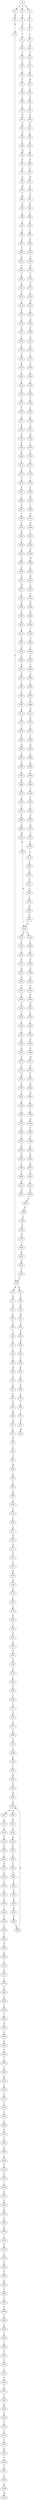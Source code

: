 strict digraph  {
	S0 -> S1 [ label = K ];
	S0 -> S2 [ label = S ];
	S0 -> S3 [ label = G ];
	S1 -> S4 [ label = D ];
	S2 -> S5 [ label = S ];
	S3 -> S6 [ label = I ];
	S4 -> S7 [ label = E ];
	S5 -> S8 [ label = G ];
	S6 -> S9 [ label = E ];
	S7 -> S10 [ label = P ];
	S8 -> S11 [ label = V ];
	S9 -> S12 [ label = L ];
	S10 -> S13 [ label = K ];
	S10 -> S14 [ label = Q ];
	S11 -> S15 [ label = V ];
	S12 -> S16 [ label = G ];
	S13 -> S17 [ label = N ];
	S14 -> S18 [ label = V ];
	S15 -> S19 [ label = V ];
	S16 -> S20 [ label = Y ];
	S17 -> S21 [ label = F ];
	S18 -> S22 [ label = D ];
	S19 -> S23 [ label = G ];
	S20 -> S24 [ label = Y ];
	S21 -> S25 [ label = C ];
	S22 -> S26 [ label = M ];
	S23 -> S27 [ label = Y ];
	S24 -> S28 [ label = D ];
	S25 -> S29 [ label = Y ];
	S26 -> S30 [ label = S ];
	S27 -> S31 [ label = S ];
	S28 -> S32 [ label = M ];
	S29 -> S33 [ label = T ];
	S30 -> S34 [ label = H ];
	S31 -> S35 [ label = K ];
	S32 -> S36 [ label = T ];
	S33 -> S37 [ label = L ];
	S34 -> S38 [ label = R ];
	S35 -> S39 [ label = L ];
	S36 -> S40 [ label = N ];
	S37 -> S41 [ label = C ];
	S38 -> S42 [ label = A ];
	S39 -> S43 [ label = L ];
	S40 -> S44 [ label = R ];
	S41 -> S45 [ label = C ];
	S42 -> S46 [ label = D ];
	S43 -> S47 [ label = H ];
	S44 -> S48 [ label = D ];
	S45 -> S49 [ label = K ];
	S46 -> S50 [ label = E ];
	S47 -> S51 [ label = G ];
	S48 -> S52 [ label = F ];
	S49 -> S53 [ label = G ];
	S50 -> S54 [ label = L ];
	S51 -> S55 [ label = D ];
	S52 -> S56 [ label = L ];
	S53 -> S57 [ label = C ];
	S54 -> S58 [ label = V ];
	S55 -> S59 [ label = F ];
	S56 -> S60 [ label = E ];
	S57 -> S61 [ label = Y ];
	S58 -> S62 [ label = I ];
	S59 -> S63 [ label = M ];
	S60 -> S64 [ label = R ];
	S61 -> S65 [ label = H ];
	S62 -> S66 [ label = T ];
	S63 -> S67 [ label = E ];
	S64 -> S68 [ label = K ];
	S65 -> S69 [ label = R ];
	S66 -> S70 [ label = I ];
	S67 -> S71 [ label = K ];
	S68 -> S72 [ label = S ];
	S69 -> S73 [ label = D ];
	S70 -> S74 [ label = R ];
	S71 -> S75 [ label = E ];
	S72 -> S76 [ label = M ];
	S73 -> S77 [ label = F ];
	S74 -> S78 [ label = M ];
	S75 -> S79 [ label = N ];
	S76 -> S80 [ label = K ];
	S77 -> S81 [ label = H ];
	S79 -> S82 [ label = A ];
	S80 -> S83 [ label = N ];
	S81 -> S84 [ label = S ];
	S82 -> S85 [ label = A ];
	S83 -> S86 [ label = N ];
	S84 -> S87 [ label = A ];
	S85 -> S88 [ label = V ];
	S86 -> S89 [ label = T ];
	S87 -> S90 [ label = M ];
	S88 -> S91 [ label = L ];
	S89 -> S92 [ label = K ];
	S90 -> S93 [ label = F ];
	S91 -> S94 [ label = R ];
	S92 -> S95 [ label = K ];
	S93 -> S96 [ label = V ];
	S94 -> S97 [ label = F ];
	S95 -> S98 [ label = N ];
	S96 -> S99 [ label = G ];
	S97 -> S100 [ label = V ];
	S98 -> S101 [ label = R ];
	S99 -> S102 [ label = A ];
	S100 -> S103 [ label = S ];
	S101 -> S104 [ label = S ];
	S102 -> S105 [ label = G ];
	S103 -> S106 [ label = V ];
	S104 -> S107 [ label = N ];
	S105 -> S108 [ label = C ];
	S106 -> S109 [ label = P ];
	S107 -> S110 [ label = V ];
	S108 -> S111 [ label = E ];
	S109 -> S112 [ label = L ];
	S110 -> S113 [ label = S ];
	S111 -> S114 [ label = D ];
	S112 -> S115 [ label = G ];
	S113 -> S116 [ label = L ];
	S114 -> S117 [ label = S ];
	S115 -> S118 [ label = T ];
	S116 -> S119 [ label = N ];
	S117 -> S120 [ label = P ];
	S118 -> S121 [ label = K ];
	S119 -> S122 [ label = F ];
	S120 -> S123 [ label = C ];
	S121 -> S124 [ label = S ];
	S122 -> S125 [ label = A ];
	S123 -> S126 [ label = E ];
	S124 -> S127 [ label = A ];
	S125 -> S128 [ label = S ];
	S126 -> S129 [ label = R ];
	S127 -> S130 [ label = I ];
	S128 -> S131 [ label = V ];
	S129 -> S132 [ label = R ];
	S130 -> S133 [ label = L ];
	S131 -> S134 [ label = P ];
	S132 -> S135 [ label = L ];
	S133 -> S136 [ label = E ];
	S134 -> S137 [ label = I ];
	S135 -> S138 [ label = R ];
	S136 -> S139 [ label = R ];
	S137 -> S140 [ label = G ];
	S138 -> S141 [ label = S ];
	S139 -> S142 [ label = L ];
	S140 -> S143 [ label = L ];
	S141 -> S144 [ label = I ];
	S142 -> S145 [ label = Y ];
	S143 -> S146 [ label = T ];
	S144 -> S147 [ label = K ];
	S145 -> S148 [ label = H ];
	S146 -> S149 [ label = S ];
	S147 -> S150 [ label = G ];
	S148 -> S151 [ label = V ];
	S149 -> S152 [ label = S ];
	S150 -> S153 [ label = N ];
	S151 -> S154 [ label = T ];
	S152 -> S155 [ label = L ];
	S153 -> S156 [ label = E ];
	S154 -> S157 [ label = T ];
	S155 -> S158 [ label = L ];
	S156 -> S159 [ label = D ];
	S157 -> S160 [ label = K ];
	S158 -> S161 [ label = S ];
	S159 -> S162 [ label = V ];
	S160 -> S163 [ label = S ];
	S161 -> S164 [ label = R ];
	S162 -> S165 [ label = K ];
	S163 -> S166 [ label = P ];
	S164 -> S167 [ label = I ];
	S165 -> S168 [ label = Y ];
	S166 -> S169 [ label = E ];
	S167 -> S170 [ label = S ];
	S168 -> S171 [ label = Y ];
	S169 -> S172 [ label = I ];
	S170 -> S173 [ label = G ];
	S171 -> S174 [ label = K ];
	S172 -> S175 [ label = Q ];
	S173 -> S176 [ label = I ];
	S174 -> S177 [ label = L ];
	S175 -> S178 [ label = E ];
	S176 -> S179 [ label = T ];
	S177 -> S180 [ label = V ];
	S178 -> S181 [ label = R ];
	S179 -> S182 [ label = T ];
	S180 -> S183 [ label = A ];
	S181 -> S184 [ label = I ];
	S182 -> S185 [ label = K ];
	S183 -> S186 [ label = L ];
	S184 -> S187 [ label = Y ];
	S185 -> S188 [ label = I ];
	S186 -> S189 [ label = K ];
	S187 -> S190 [ label = I ];
	S188 -> S191 [ label = P ];
	S189 -> S192 [ label = V ];
	S190 -> S193 [ label = A ];
	S191 -> S194 [ label = D ];
	S192 -> S195 [ label = K ];
	S193 -> S196 [ label = D ];
	S194 -> S197 [ label = I ];
	S195 -> S198 [ label = K ];
	S196 -> S199 [ label = G ];
	S197 -> S200 [ label = D ];
	S198 -> S201 [ label = R ];
	S199 -> S202 [ label = N ];
	S200 -> S203 [ label = D ];
	S201 -> S204 [ label = K ];
	S202 -> S205 [ label = H ];
	S203 -> S206 [ label = M ];
	S204 -> S207 [ label = K ];
	S204 -> S208 [ label = H ];
	S205 -> S209 [ label = A ];
	S206 -> S210 [ label = I ];
	S207 -> S211 [ label = A ];
	S208 -> S212 [ label = K ];
	S209 -> S213 [ label = C ];
	S210 -> S214 [ label = H ];
	S211 -> S215 [ label = G ];
	S212 -> S216 [ label = N ];
	S213 -> S217 [ label = H ];
	S214 -> S218 [ label = L ];
	S215 -> S219 [ label = G ];
	S216 -> S220 [ label = K ];
	S217 -> S221 [ label = I ];
	S218 -> S222 [ label = T ];
	S219 -> S223 [ label = R ];
	S220 -> S224 [ label = K ];
	S221 -> S225 [ label = N ];
	S222 -> S226 [ label = D ];
	S223 -> S227 [ label = L ];
	S224 -> S228 [ label = P ];
	S225 -> S229 [ label = L ];
	S226 -> S230 [ label = K ];
	S227 -> S231 [ label = R ];
	S228 -> S232 [ label = T ];
	S229 -> S233 [ label = V ];
	S230 -> S234 [ label = N ];
	S231 -> S235 [ label = L ];
	S232 -> S236 [ label = T ];
	S233 -> S237 [ label = P ];
	S234 -> S238 [ label = Y ];
	S235 -> S239 [ label = V ];
	S236 -> S240 [ label = Y ];
	S237 -> S241 [ label = K ];
	S238 -> S242 [ label = G ];
	S239 -> S243 [ label = L ];
	S240 -> S244 [ label = S ];
	S241 -> S245 [ label = D ];
	S242 -> S246 [ label = L ];
	S243 -> S247 [ label = H ];
	S244 -> S248 [ label = K ];
	S245 -> S249 [ label = S ];
	S246 -> S250 [ label = Y ];
	S247 -> S251 [ label = L ];
	S248 -> S252 [ label = K ];
	S249 -> S253 [ label = E ];
	S250 -> S254 [ label = V ];
	S251 -> S255 [ label = T ];
	S252 -> S256 [ label = K ];
	S253 -> S257 [ label = R ];
	S254 -> S258 [ label = N ];
	S255 -> S259 [ label = S ];
	S256 -> S260 [ label = R ];
	S257 -> S261 [ label = L ];
	S258 -> S262 [ label = L ];
	S259 -> S263 [ label = E ];
	S260 -> S204 [ label = K ];
	S261 -> S264 [ label = A ];
	S262 -> S265 [ label = K ];
	S263 -> S266 [ label = K ];
	S264 -> S267 [ label = S ];
	S265 -> S268 [ label = P ];
	S266 -> S269 [ label = Q ];
	S267 -> S270 [ label = K ];
	S268 -> S271 [ label = K ];
	S269 -> S272 [ label = I ];
	S270 -> S273 [ label = V ];
	S271 -> S274 [ label = D ];
	S272 -> S275 [ label = N ];
	S273 -> S276 [ label = T ];
	S274 -> S277 [ label = V ];
	S275 -> S278 [ label = Y ];
	S276 -> S279 [ label = A ];
	S277 -> S280 [ label = I ];
	S278 -> S281 [ label = D ];
	S279 -> S282 [ label = G ];
	S280 -> S283 [ label = K ];
	S281 -> S284 [ label = S ];
	S282 -> S285 [ label = S ];
	S283 -> S286 [ label = T ];
	S284 -> S287 [ label = L ];
	S285 -> S288 [ label = T ];
	S286 -> S289 [ label = A ];
	S287 -> S290 [ label = T ];
	S288 -> S291 [ label = I ];
	S289 -> S292 [ label = C ];
	S290 -> S293 [ label = R ];
	S291 -> S294 [ label = G ];
	S292 -> S295 [ label = K ];
	S293 -> S296 [ label = G ];
	S294 -> S297 [ label = I ];
	S295 -> S298 [ label = L ];
	S296 -> S299 [ label = D ];
	S297 -> S300 [ label = D ];
	S298 -> S301 [ label = V ];
	S299 -> S302 [ label = E ];
	S300 -> S303 [ label = S ];
	S301 -> S304 [ label = S ];
	S302 -> S305 [ label = L ];
	S303 -> S306 [ label = C ];
	S304 -> S307 [ label = G ];
	S305 -> S308 [ label = Q ];
	S306 -> S309 [ label = V ];
	S307 -> S310 [ label = S ];
	S308 -> S311 [ label = K ];
	S309 -> S312 [ label = W ];
	S310 -> S313 [ label = V ];
	S311 -> S314 [ label = G ];
	S312 -> S315 [ label = D ];
	S313 -> S316 [ label = L ];
	S314 -> S317 [ label = A ];
	S315 -> S318 [ label = D ];
	S316 -> S319 [ label = G ];
	S317 -> S320 [ label = F ];
	S318 -> S321 [ label = Q ];
	S318 -> S322 [ label = N ];
	S319 -> S323 [ label = L ];
	S320 -> S324 [ label = I ];
	S321 -> S325 [ label = L ];
	S322 -> S326 [ label = L ];
	S323 -> S327 [ label = D ];
	S324 -> S328 [ label = L ];
	S325 -> S329 [ label = T ];
	S326 -> S330 [ label = A ];
	S327 -> S331 [ label = Q ];
	S328 -> S332 [ label = R ];
	S329 -> S333 [ label = A ];
	S330 -> S334 [ label = A ];
	S331 -> S335 [ label = V ];
	S332 -> S336 [ label = Q ];
	S333 -> S337 [ label = G ];
	S334 -> S338 [ label = G ];
	S335 -> S339 [ label = V ];
	S336 -> S340 [ label = Q ];
	S337 -> S341 [ label = A ];
	S338 -> S342 [ label = G ];
	S339 -> S343 [ label = W ];
	S340 -> S344 [ label = D ];
	S341 -> S345 [ label = Y ];
	S342 -> S346 [ label = F ];
	S343 -> S347 [ label = D ];
	S344 -> S348 [ label = P ];
	S345 -> S349 [ label = T ];
	S346 -> S350 [ label = K ];
	S347 -> S318 [ label = D ];
	S348 -> S351 [ label = P ];
	S349 -> S352 [ label = L ];
	S350 -> S353 [ label = M ];
	S351 -> S354 [ label = I ];
	S352 -> S355 [ label = Q ];
	S353 -> S356 [ label = E ];
	S354 -> S357 [ label = G ];
	S355 -> S358 [ label = L ];
	S356 -> S359 [ label = L ];
	S357 -> S360 [ label = E ];
	S358 -> S361 [ label = I ];
	S359 -> S362 [ label = F ];
	S360 -> S363 [ label = K ];
	S361 -> S364 [ label = K ];
	S362 -> S365 [ label = K ];
	S363 -> S366 [ label = D ];
	S364 -> S367 [ label = D ];
	S365 -> S368 [ label = G ];
	S366 -> S369 [ label = Q ];
	S367 -> S370 [ label = E ];
	S368 -> S371 [ label = M ];
	S369 -> S372 [ label = I ];
	S370 -> S373 [ label = V ];
	S371 -> S374 [ label = R ];
	S372 -> S375 [ label = K ];
	S373 -> S376 [ label = H ];
	S374 -> S377 [ label = K ];
	S375 -> S378 [ label = A ];
	S376 -> S379 [ label = S ];
	S377 -> S380 [ label = D ];
	S378 -> S381 [ label = K ];
	S379 -> S382 [ label = S ];
	S380 -> S383 [ label = D ];
	S381 -> S384 [ label = V ];
	S382 -> S385 [ label = N ];
	S383 -> S386 [ label = I ];
	S384 -> S387 [ label = N ];
	S385 -> S388 [ label = L ];
	S386 -> S389 [ label = T ];
	S387 -> S390 [ label = E ];
	S388 -> S391 [ label = Q ];
	S389 -> S392 [ label = Q ];
	S390 -> S393 [ label = I ];
	S391 -> S394 [ label = F ];
	S392 -> S395 [ label = V ];
	S393 -> S396 [ label = T ];
	S394 -> S397 [ label = L ];
	S395 -> S398 [ label = L ];
	S396 -> S399 [ label = D ];
	S397 -> S400 [ label = R ];
	S398 -> S401 [ label = L ];
	S399 -> S402 [ label = S ];
	S400 -> S403 [ label = D ];
	S401 -> S404 [ label = N ];
	S402 -> S405 [ label = P ];
	S403 -> S406 [ label = I ];
	S404 -> S407 [ label = K ];
	S405 -> S408 [ label = E ];
	S406 -> S409 [ label = T ];
	S407 -> S410 [ label = E ];
	S408 -> S411 [ label = V ];
	S409 -> S412 [ label = H ];
	S410 -> S413 [ label = I ];
	S411 -> S414 [ label = E ];
	S412 -> S415 [ label = W ];
	S413 -> S416 [ label = Q ];
	S414 -> S417 [ label = L ];
	S416 -> S418 [ label = D ];
	S417 -> S419 [ label = T ];
	S418 -> S420 [ label = K ];
	S419 -> S421 [ label = I ];
	S420 -> S422 [ label = L ];
	S421 -> S423 [ label = T ];
	S422 -> S424 [ label = D ];
	S423 -> S425 [ label = K ];
	S424 -> S426 [ label = R ];
	S425 -> S427 [ label = G ];
	S426 -> S428 [ label = V ];
	S427 -> S429 [ label = T ];
	S428 -> S430 [ label = K ];
	S429 -> S431 [ label = L ];
	S430 -> S432 [ label = D ];
	S431 -> S433 [ label = T ];
	S432 -> S434 [ label = E ];
	S433 -> S435 [ label = K ];
	S434 -> S10 [ label = P ];
	S435 -> S436 [ label = V ];
	S436 -> S437 [ label = F ];
	S437 -> S438 [ label = I ];
	S438 -> S439 [ label = Q ];
	S439 -> S440 [ label = M ];
}
